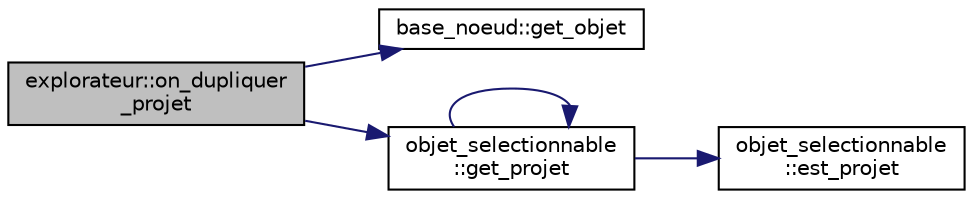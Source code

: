 digraph "explorateur::on_dupliquer_projet"
{
  edge [fontname="Helvetica",fontsize="10",labelfontname="Helvetica",labelfontsize="10"];
  node [fontname="Helvetica",fontsize="10",shape=record];
  rankdir="LR";
  Node936 [label="explorateur::on_dupliquer\l_projet",height=0.2,width=0.4,color="black", fillcolor="grey75", style="filled", fontcolor="black"];
  Node936 -> Node937 [color="midnightblue",fontsize="10",style="solid",fontname="Helvetica"];
  Node937 [label="base_noeud::get_objet",height=0.2,width=0.4,color="black", fillcolor="white", style="filled",URL="$classbase__noeud.html#a762c999077b247ebf1d8c6dd83313ffd",tooltip="Retourne l&#39;objet sélectionnable associé au noeud. "];
  Node936 -> Node938 [color="midnightblue",fontsize="10",style="solid",fontname="Helvetica"];
  Node938 [label="objet_selectionnable\l::get_projet",height=0.2,width=0.4,color="black", fillcolor="white", style="filled",URL="$classobjet__selectionnable.html#ab48a75e720955aebe27f720dfaa5e78e",tooltip="Retourne le projet contenant l&#39;objet sélectionnable. "];
  Node938 -> Node939 [color="midnightblue",fontsize="10",style="solid",fontname="Helvetica"];
  Node939 [label="objet_selectionnable\l::est_projet",height=0.2,width=0.4,color="black", fillcolor="white", style="filled",URL="$classobjet__selectionnable.html#a49ea1a29523e46f099896477a2b43eaa",tooltip="Indique si l&#39;objet est un projet. "];
  Node938 -> Node938 [color="midnightblue",fontsize="10",style="solid",fontname="Helvetica"];
}
